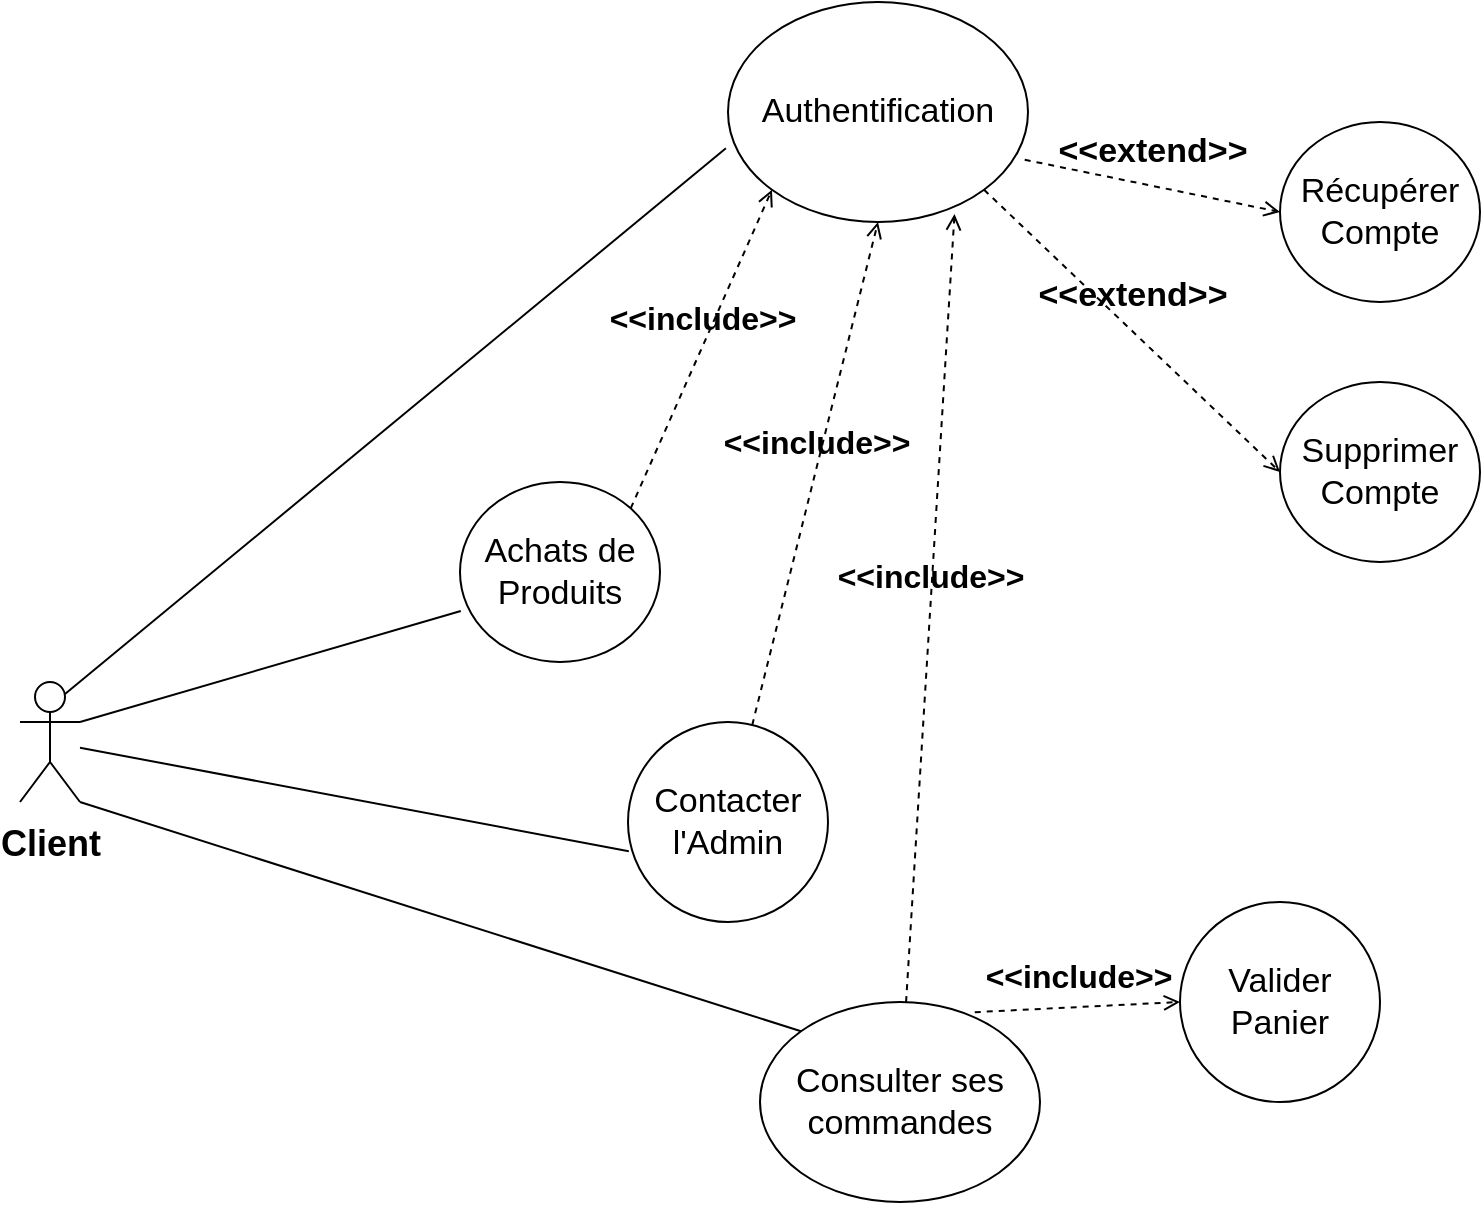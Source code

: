 <mxfile>
    <diagram id="ChbTW0xW02oSQypzC5n8" name="Page-1">
        <mxGraphModel dx="965" dy="572" grid="1" gridSize="10" guides="1" tooltips="1" connect="1" arrows="1" fold="1" page="1" pageScale="1" pageWidth="827" pageHeight="1169" math="0" shadow="0">
            <root>
                <mxCell id="0"/>
                <mxCell id="1" parent="0"/>
                <mxCell id="3" value="Client" style="shape=umlActor;verticalLabelPosition=bottom;verticalAlign=top;html=1;shadow=0;labelBackgroundColor=none;fontSize=18;fontStyle=1;spacingTop=4;" parent="1" vertex="1">
                    <mxGeometry x="60" y="390" width="30" height="60" as="geometry"/>
                </mxCell>
                <mxCell id="5" value="&amp;lt;&amp;lt;include&amp;gt;&amp;gt;" style="html=1;verticalAlign=bottom;labelBackgroundColor=none;endArrow=open;endFill=0;dashed=1;fontSize=16;fontStyle=1;spacingBottom=4;entryX=0;entryY=1;entryDx=0;entryDy=0;exitX=1;exitY=0;exitDx=0;exitDy=0;" parent="1" source="9" target="8" edge="1">
                    <mxGeometry width="160" relative="1" as="geometry">
                        <mxPoint x="414" y="300" as="sourcePoint"/>
                        <mxPoint x="514" y="240" as="targetPoint"/>
                    </mxGeometry>
                </mxCell>
                <mxCell id="6" value="&amp;lt;&amp;lt;extend&amp;gt;&amp;gt;" style="html=1;verticalAlign=bottom;labelBackgroundColor=none;endArrow=open;endFill=0;dashed=1;fontSize=17;fontStyle=1;spacingBottom=5;entryX=0;entryY=0.5;entryDx=0;entryDy=0;exitX=0.989;exitY=0.717;exitDx=0;exitDy=0;exitPerimeter=0;" parent="1" source="8" target="16" edge="1">
                    <mxGeometry width="160" relative="1" as="geometry">
                        <mxPoint x="600" y="770" as="sourcePoint"/>
                        <mxPoint x="750" y="730" as="targetPoint"/>
                    </mxGeometry>
                </mxCell>
                <mxCell id="8" value="&lt;span&gt;Authentification&lt;/span&gt;" style="ellipse;whiteSpace=wrap;html=1;align=center;fontSize=17;" parent="1" vertex="1">
                    <mxGeometry x="414" y="50" width="150" height="110" as="geometry"/>
                </mxCell>
                <mxCell id="9" value="&lt;span&gt;Achats de Produits&lt;br&gt;&lt;/span&gt;" style="ellipse;whiteSpace=wrap;html=1;align=center;fontSize=17;verticalAlign=middle;" parent="1" vertex="1">
                    <mxGeometry x="280" y="290" width="100" height="90" as="geometry"/>
                </mxCell>
                <mxCell id="10" value="Contacter l'Admin" style="ellipse;whiteSpace=wrap;html=1;align=center;fontSize=17;" parent="1" vertex="1">
                    <mxGeometry x="364" y="410" width="100" height="100" as="geometry"/>
                </mxCell>
                <mxCell id="11" value="Consulter ses commandes" style="ellipse;whiteSpace=wrap;html=1;align=center;fontSize=17;" parent="1" vertex="1">
                    <mxGeometry x="430" y="550" width="140" height="100" as="geometry"/>
                </mxCell>
                <mxCell id="16" value="&lt;span&gt;Récupérer Compte&lt;/span&gt;" style="ellipse;whiteSpace=wrap;html=1;align=center;fontSize=17;" parent="1" vertex="1">
                    <mxGeometry x="690" y="110" width="100" height="90" as="geometry"/>
                </mxCell>
                <mxCell id="17" value="&lt;span&gt;Supprimer Compte&lt;/span&gt;" style="ellipse;whiteSpace=wrap;html=1;align=center;fontSize=17;" parent="1" vertex="1">
                    <mxGeometry x="690" y="240" width="100" height="90" as="geometry"/>
                </mxCell>
                <mxCell id="18" value="" style="endArrow=none;html=1;rounded=0;fontSize=17;entryX=0.004;entryY=0.717;entryDx=0;entryDy=0;entryPerimeter=0;exitX=1;exitY=0.333;exitDx=0;exitDy=0;exitPerimeter=0;" parent="1" source="3" target="9" edge="1">
                    <mxGeometry relative="1" as="geometry">
                        <mxPoint x="150" y="440" as="sourcePoint"/>
                        <mxPoint x="310" y="440" as="targetPoint"/>
                    </mxGeometry>
                </mxCell>
                <mxCell id="21" value="" style="endArrow=none;html=1;rounded=0;fontSize=17;exitX=1;exitY=1;exitDx=0;exitDy=0;exitPerimeter=0;entryX=0;entryY=0;entryDx=0;entryDy=0;" parent="1" source="3" target="11" edge="1">
                    <mxGeometry relative="1" as="geometry">
                        <mxPoint x="60" y="645.47" as="sourcePoint"/>
                        <mxPoint x="330" y="610" as="targetPoint"/>
                    </mxGeometry>
                </mxCell>
                <mxCell id="22" value="" style="endArrow=none;html=1;rounded=0;fontSize=17;entryX=0.004;entryY=0.646;entryDx=0;entryDy=0;entryPerimeter=0;" parent="1" source="3" target="10" edge="1">
                    <mxGeometry relative="1" as="geometry">
                        <mxPoint x="109.6" y="565.47" as="sourcePoint"/>
                        <mxPoint x="330.0" y="480" as="targetPoint"/>
                    </mxGeometry>
                </mxCell>
                <mxCell id="24" style="edgeStyle=orthogonalEdgeStyle;rounded=0;orthogonalLoop=1;jettySize=auto;html=1;exitX=0.5;exitY=1;exitDx=0;exitDy=0;fontSize=17;" parent="1" source="11" target="11" edge="1">
                    <mxGeometry relative="1" as="geometry"/>
                </mxCell>
                <mxCell id="25" value="" style="endArrow=none;html=1;rounded=0;fontSize=17;entryX=-0.007;entryY=0.665;entryDx=0;entryDy=0;entryPerimeter=0;exitX=0.75;exitY=0.1;exitDx=0;exitDy=0;exitPerimeter=0;" parent="1" source="3" target="8" edge="1">
                    <mxGeometry relative="1" as="geometry">
                        <mxPoint x="240" y="290" as="sourcePoint"/>
                        <mxPoint x="420.4" y="204.53" as="targetPoint"/>
                    </mxGeometry>
                </mxCell>
                <mxCell id="28" value="&amp;lt;&amp;lt;include&amp;gt;&amp;gt;" style="html=1;verticalAlign=bottom;labelBackgroundColor=none;endArrow=open;endFill=0;dashed=1;fontSize=16;fontStyle=1;spacingBottom=4;entryX=0.5;entryY=1;entryDx=0;entryDy=0;" parent="1" source="10" target="8" edge="1">
                    <mxGeometry width="160" relative="1" as="geometry">
                        <mxPoint x="445.637" y="313.436" as="sourcePoint"/>
                        <mxPoint x="500.45" y="251.76" as="targetPoint"/>
                    </mxGeometry>
                </mxCell>
                <mxCell id="29" value="&amp;lt;&amp;lt;include&amp;gt;&amp;gt;" style="html=1;verticalAlign=bottom;labelBackgroundColor=none;endArrow=open;endFill=0;dashed=1;fontSize=16;fontStyle=1;spacingBottom=4;entryX=0.755;entryY=0.964;entryDx=0;entryDy=0;entryPerimeter=0;" parent="1" source="11" target="8" edge="1">
                    <mxGeometry width="160" relative="1" as="geometry">
                        <mxPoint x="455.637" y="323.436" as="sourcePoint"/>
                        <mxPoint x="580" y="460" as="targetPoint"/>
                    </mxGeometry>
                </mxCell>
                <mxCell id="32" value="&amp;lt;&amp;lt;extend&amp;gt;&amp;gt;" style="html=1;verticalAlign=bottom;labelBackgroundColor=none;endArrow=open;endFill=0;dashed=1;fontSize=17;fontStyle=1;spacingBottom=5;entryX=0;entryY=0.5;entryDx=0;entryDy=0;exitX=1;exitY=1;exitDx=0;exitDy=0;" parent="1" source="8" target="17" edge="1">
                    <mxGeometry width="160" relative="1" as="geometry">
                        <mxPoint x="583.35" y="158.87" as="sourcePoint"/>
                        <mxPoint x="700.0" y="165" as="targetPoint"/>
                    </mxGeometry>
                </mxCell>
                <mxCell id="33" value="&amp;lt;&amp;lt;include&amp;gt;&amp;gt;" style="html=1;verticalAlign=bottom;labelBackgroundColor=none;endArrow=open;endFill=0;dashed=1;fontSize=16;fontStyle=1;spacingBottom=4;exitX=0.767;exitY=0.051;exitDx=0;exitDy=0;exitPerimeter=0;entryX=0;entryY=0.5;entryDx=0;entryDy=0;" edge="1" parent="1" source="11" target="34">
                    <mxGeometry width="160" relative="1" as="geometry">
                        <mxPoint x="513.048" y="560.047" as="sourcePoint"/>
                        <mxPoint x="620" y="500" as="targetPoint"/>
                    </mxGeometry>
                </mxCell>
                <mxCell id="34" value="Valider Panier" style="ellipse;whiteSpace=wrap;html=1;align=center;fontSize=17;" vertex="1" parent="1">
                    <mxGeometry x="640" y="500" width="100" height="100" as="geometry"/>
                </mxCell>
            </root>
        </mxGraphModel>
    </diagram>
</mxfile>